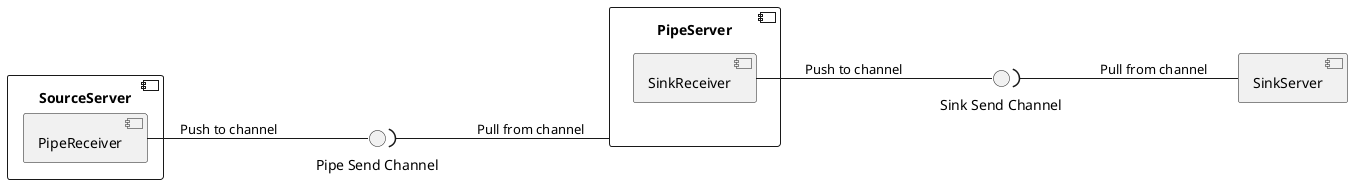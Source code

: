 @startuml
left to right direction
component SourceServer {
    component PipeReceiver
}
component PipeServer {
    component SinkReceiver
}
interface "Pipe Send Channel" as PipeChannel
component SinkServer {
}
interface "Sink Send Channel" as SinkChannel
PipeReceiver -down- PipeChannel : Push to channel
SinkReceiver -down- SinkChannel : Push to channel
PipeChannel )-down- PipeServer : Pull from channel
SinkChannel )-down- SinkServer : Pull from channel
@enduml
